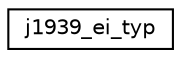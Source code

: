 digraph "Graphical Class Hierarchy"
{
  edge [fontname="Helvetica",fontsize="10",labelfontname="Helvetica",labelfontsize="10"];
  node [fontname="Helvetica",fontsize="10",shape=record];
  rankdir="LR";
  Node0 [label="j1939_ei_typ",height=0.2,width=0.4,color="black", fillcolor="white", style="filled",URL="$structj1939__ei__typ.html"];
}
